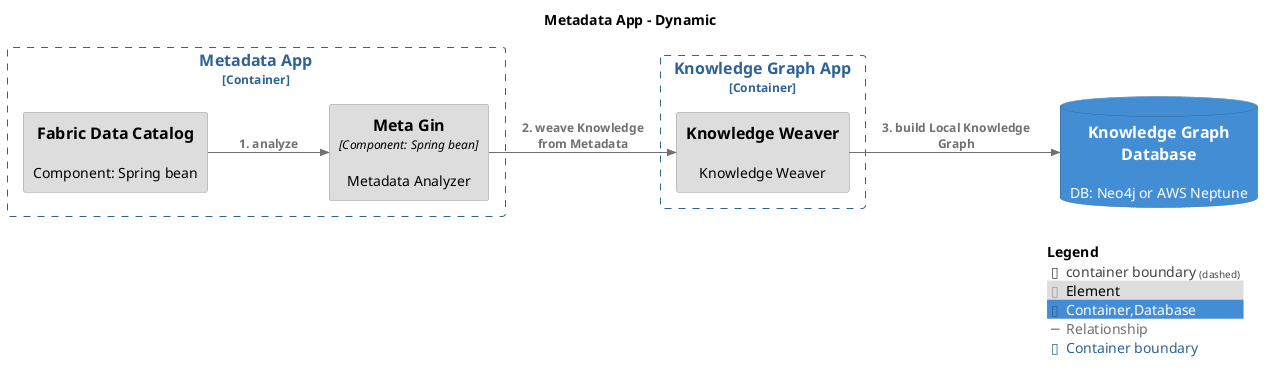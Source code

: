 @startuml
set separator none
title Metadata App - Dynamic

left to right direction

!include <C4/C4>
!include <C4/C4_Context>
!include <C4/C4_Container>
!include <C4/C4_Component>

AddElementTag("Element", $bgColor="#dddddd", $borderColor="#9a9a9a", $fontColor="#000000", $sprite="", $shadowing="")
AddElementTag("Container,Database", $bgColor="#438dd5", $borderColor="#2e6295", $fontColor="#ffffff", $sprite="", $shadowing="")

AddRelTag("Relationship", $textColor="#707070", $lineColor="#707070", $lineStyle = "")

AddBoundaryTag("Container", $bgColor="#ffffff", $borderColor="#2e6295", $fontColor="#2e6295", $shadowing="")

Container_Boundary("DataFabric.KnowledgeGraphApp_boundary", "Knowledge Graph App", $tags="Container") {
  Component(DataFabric.KnowledgeGraphApp.KnowledgeWeaver, "Knowledge Weaver", $techn="", $descr="Knowledge Weaver", $tags="Element", $link="")
}

Container_Boundary("DataFabric.MetadataApp_boundary", "Metadata App", $tags="Container") {
  Component(DataFabric.MetadataApp.MetaGin, "Meta Gin", $techn="Component: Spring bean", $descr="Metadata Analyzer", $tags="Element", $link="")
  Component(DataFabric.MetadataApp.FabricDataCatalog, "Fabric Data Catalog", $techn="", $descr="Component: Spring bean", $tags="Element", $link="")
}

ContainerDb(DataFabric.KnowledgeGraphDatabase, "Knowledge Graph Database", $techn="", $descr="DB: Neo4j or AWS Neptune", $tags="Container,Database", $link="")

Rel_D(DataFabric.MetadataApp.FabricDataCatalog, DataFabric.MetadataApp.MetaGin, "1. analyze", $techn="", $tags="Relationship", $link="")
Rel_D(DataFabric.MetadataApp.MetaGin, DataFabric.KnowledgeGraphApp.KnowledgeWeaver, "2. weave Knowledge from Metadata", $techn="", $tags="Relationship", $link="")
Rel_D(DataFabric.KnowledgeGraphApp.KnowledgeWeaver, DataFabric.KnowledgeGraphDatabase, "3. build Local Knowledge Graph", $techn="", $tags="Relationship", $link="")

SHOW_LEGEND(true)
@enduml
